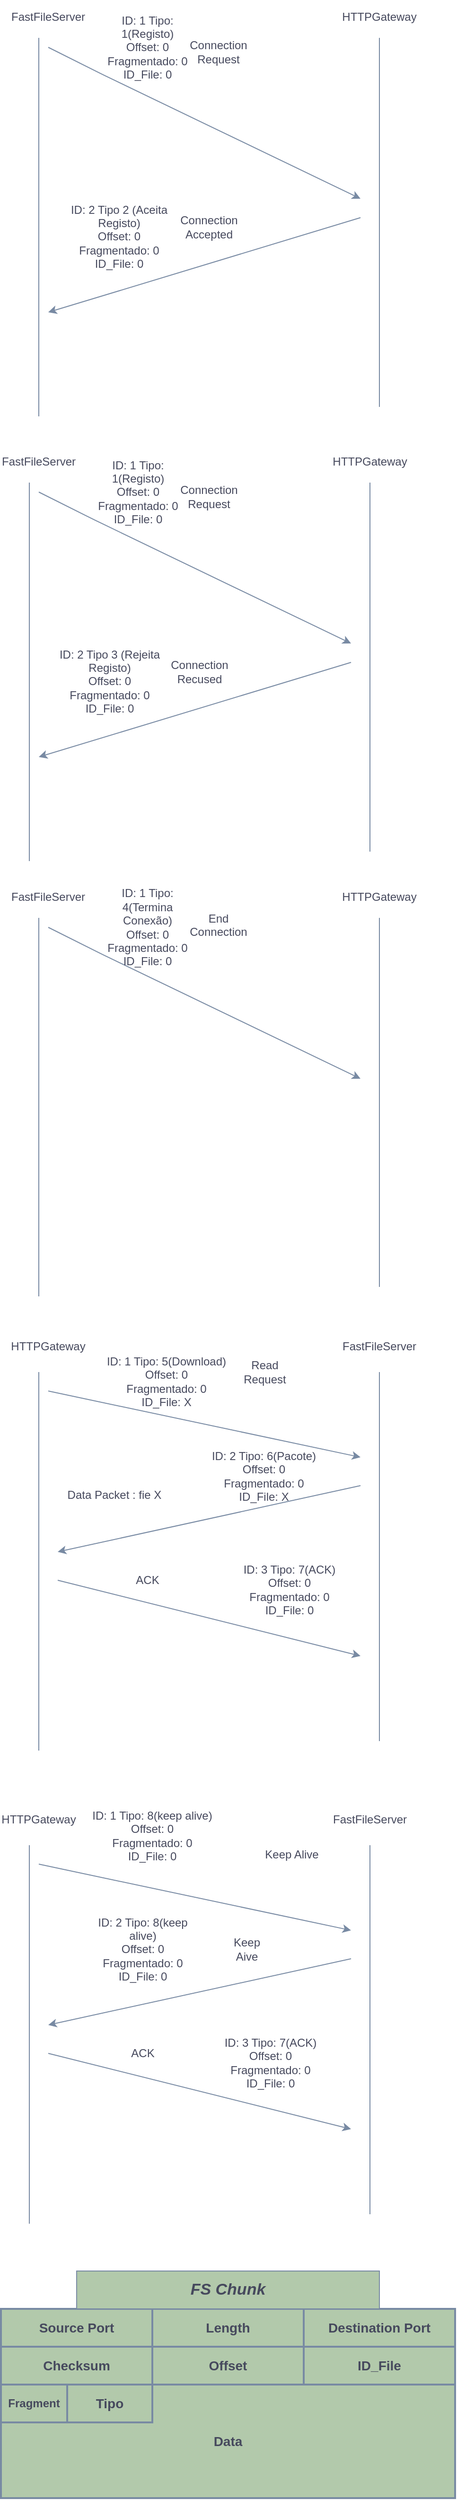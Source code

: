 <mxfile version="14.5.6" type="device"><diagram id="xNhcdHPjkdFTGqf3RA-d" name="Page-1"><mxGraphModel dx="801" dy="487" grid="1" gridSize="10" guides="1" tooltips="1" connect="1" arrows="1" fold="1" page="1" pageScale="1" pageWidth="827" pageHeight="1169" math="0" shadow="0"><root><mxCell id="0"/><mxCell id="1" parent="0"/><mxCell id="zKrO9vmwWhK4j3HZk-ZN-1" value="" style="endArrow=none;html=1;strokeColor=#788AA3;fontColor=#46495D;" parent="1" edge="1"><mxGeometry width="50" height="50" relative="1" as="geometry"><mxPoint x="200" y="440" as="sourcePoint"/><mxPoint x="200" y="40" as="targetPoint"/></mxGeometry></mxCell><mxCell id="zKrO9vmwWhK4j3HZk-ZN-2" value="" style="endArrow=none;html=1;strokeColor=#788AA3;fontColor=#46495D;" parent="1" edge="1"><mxGeometry width="50" height="50" relative="1" as="geometry"><mxPoint x="560" y="430" as="sourcePoint"/><mxPoint x="560" y="40" as="targetPoint"/></mxGeometry></mxCell><mxCell id="zKrO9vmwWhK4j3HZk-ZN-3" value="&lt;div&gt;FastFileServer&lt;/div&gt;&lt;div&gt;&lt;br&gt;&lt;/div&gt;" style="text;html=1;strokeColor=none;fillColor=none;align=center;verticalAlign=middle;whiteSpace=wrap;rounded=0;fontColor=#46495D;" parent="1" vertex="1"><mxGeometry x="170" width="80" height="50" as="geometry"/></mxCell><mxCell id="zKrO9vmwWhK4j3HZk-ZN-4" value="&lt;div&gt;HTTPGateway&lt;/div&gt;&lt;div&gt;&lt;br&gt;&lt;/div&gt;" style="text;html=1;strokeColor=none;fillColor=none;align=center;verticalAlign=middle;whiteSpace=wrap;rounded=0;fontColor=#46495D;" parent="1" vertex="1"><mxGeometry x="540" y="15" width="40" height="20" as="geometry"/></mxCell><mxCell id="zKrO9vmwWhK4j3HZk-ZN-5" value="" style="endArrow=classic;html=1;exitX=0.5;exitY=1;exitDx=0;exitDy=0;strokeColor=#788AA3;fontColor=#46495D;" parent="1" source="zKrO9vmwWhK4j3HZk-ZN-3" edge="1"><mxGeometry width="50" height="50" relative="1" as="geometry"><mxPoint x="240" y="110" as="sourcePoint"/><mxPoint x="540" y="210" as="targetPoint"/><Array as="points"><mxPoint x="270" y="80"/></Array></mxGeometry></mxCell><mxCell id="zKrO9vmwWhK4j3HZk-ZN-6" value="&lt;div&gt;ID: 1 Tipo: 1(Registo)&lt;/div&gt;&lt;div&gt;Offset: 0&lt;/div&gt;&lt;div&gt;Fragmentado: 0&lt;/div&gt;&lt;div&gt;ID_File: 0&lt;/div&gt;" style="text;html=1;strokeColor=none;fillColor=none;align=center;verticalAlign=middle;whiteSpace=wrap;rounded=0;fontColor=#46495D;" parent="1" vertex="1"><mxGeometry x="260" y="35" width="110" height="30" as="geometry"/></mxCell><mxCell id="zKrO9vmwWhK4j3HZk-ZN-7" value="Connection Request" style="text;html=1;strokeColor=none;fillColor=none;align=center;verticalAlign=middle;whiteSpace=wrap;rounded=0;fontColor=#46495D;" parent="1" vertex="1"><mxGeometry x="370" y="45" width="40" height="20" as="geometry"/></mxCell><mxCell id="zKrO9vmwWhK4j3HZk-ZN-8" value="" style="endArrow=classic;html=1;strokeColor=#788AA3;fontColor=#46495D;" parent="1" edge="1"><mxGeometry width="50" height="50" relative="1" as="geometry"><mxPoint x="540" y="230" as="sourcePoint"/><mxPoint x="210" y="330" as="targetPoint"/></mxGeometry></mxCell><mxCell id="zKrO9vmwWhK4j3HZk-ZN-9" value="&lt;div&gt;ID: 2 Tipo 2 (Aceita Registo)&lt;/div&gt;&lt;div&gt;Offset: 0&lt;/div&gt;&lt;div&gt;Fragmentado: 0&lt;/div&gt;&lt;div&gt;ID_File: 0&lt;/div&gt;" style="text;html=1;strokeColor=none;fillColor=none;align=center;verticalAlign=middle;whiteSpace=wrap;rounded=0;fontColor=#46495D;" parent="1" vertex="1"><mxGeometry x="230" y="240" width="110" height="20" as="geometry"/></mxCell><mxCell id="zKrO9vmwWhK4j3HZk-ZN-10" value="&lt;div&gt;Connection&lt;/div&gt;&lt;div&gt;Accepted&lt;br&gt;&lt;/div&gt;" style="text;html=1;strokeColor=none;fillColor=none;align=center;verticalAlign=middle;whiteSpace=wrap;rounded=0;fontColor=#46495D;" parent="1" vertex="1"><mxGeometry x="360" y="230" width="40" height="20" as="geometry"/></mxCell><mxCell id="zKrO9vmwWhK4j3HZk-ZN-26" value="" style="endArrow=none;html=1;strokeColor=#788AA3;fontColor=#46495D;" parent="1" edge="1"><mxGeometry width="50" height="50" relative="1" as="geometry"><mxPoint x="190" y="910" as="sourcePoint"/><mxPoint x="190" y="510" as="targetPoint"/></mxGeometry></mxCell><mxCell id="zKrO9vmwWhK4j3HZk-ZN-27" value="" style="endArrow=none;html=1;strokeColor=#788AA3;fontColor=#46495D;" parent="1" edge="1"><mxGeometry width="50" height="50" relative="1" as="geometry"><mxPoint x="550" y="900" as="sourcePoint"/><mxPoint x="550" y="510" as="targetPoint"/></mxGeometry></mxCell><mxCell id="zKrO9vmwWhK4j3HZk-ZN-28" value="&lt;div&gt;FastFileServer&lt;/div&gt;&lt;div&gt;&lt;br&gt;&lt;/div&gt;" style="text;html=1;strokeColor=none;fillColor=none;align=center;verticalAlign=middle;whiteSpace=wrap;rounded=0;fontColor=#46495D;" parent="1" vertex="1"><mxGeometry x="160" y="470" width="80" height="50" as="geometry"/></mxCell><mxCell id="zKrO9vmwWhK4j3HZk-ZN-29" value="&lt;div&gt;HTTPGateway&lt;/div&gt;&lt;div&gt;&lt;br&gt;&lt;/div&gt;" style="text;html=1;strokeColor=none;fillColor=none;align=center;verticalAlign=middle;whiteSpace=wrap;rounded=0;fontColor=#46495D;" parent="1" vertex="1"><mxGeometry x="530" y="485" width="40" height="20" as="geometry"/></mxCell><mxCell id="zKrO9vmwWhK4j3HZk-ZN-30" value="" style="endArrow=classic;html=1;exitX=0.5;exitY=1;exitDx=0;exitDy=0;strokeColor=#788AA3;fontColor=#46495D;" parent="1" source="zKrO9vmwWhK4j3HZk-ZN-28" edge="1"><mxGeometry width="50" height="50" relative="1" as="geometry"><mxPoint x="230" y="580" as="sourcePoint"/><mxPoint x="530" y="680" as="targetPoint"/><Array as="points"><mxPoint x="260" y="550"/></Array></mxGeometry></mxCell><mxCell id="zKrO9vmwWhK4j3HZk-ZN-31" value="&lt;div&gt;ID: 1 Tipo: 1(Registo)&lt;/div&gt;&lt;div&gt;Offset: 0&lt;/div&gt;&lt;div&gt;Fragmentado: 0&lt;/div&gt;&lt;div&gt;ID_File: 0&lt;/div&gt;" style="text;html=1;strokeColor=none;fillColor=none;align=center;verticalAlign=middle;whiteSpace=wrap;rounded=0;fontColor=#46495D;" parent="1" vertex="1"><mxGeometry x="250" y="505" width="110" height="30" as="geometry"/></mxCell><mxCell id="zKrO9vmwWhK4j3HZk-ZN-32" value="Connection Request" style="text;html=1;strokeColor=none;fillColor=none;align=center;verticalAlign=middle;whiteSpace=wrap;rounded=0;fontColor=#46495D;" parent="1" vertex="1"><mxGeometry x="360" y="515" width="40" height="20" as="geometry"/></mxCell><mxCell id="zKrO9vmwWhK4j3HZk-ZN-33" value="" style="endArrow=classic;html=1;strokeColor=#788AA3;fontColor=#46495D;" parent="1" edge="1"><mxGeometry width="50" height="50" relative="1" as="geometry"><mxPoint x="530" y="700" as="sourcePoint"/><mxPoint x="200" y="800" as="targetPoint"/></mxGeometry></mxCell><mxCell id="zKrO9vmwWhK4j3HZk-ZN-34" value="&lt;div&gt;ID: 2 Tipo 3 (Rejeita Registo)&lt;/div&gt;&lt;div&gt;Offset: 0&lt;/div&gt;&lt;div&gt;Fragmentado: 0&lt;/div&gt;&lt;div&gt;ID_File: 0&lt;/div&gt;" style="text;html=1;strokeColor=none;fillColor=none;align=center;verticalAlign=middle;whiteSpace=wrap;rounded=0;fontColor=#46495D;" parent="1" vertex="1"><mxGeometry x="220" y="710" width="110" height="20" as="geometry"/></mxCell><mxCell id="zKrO9vmwWhK4j3HZk-ZN-35" value="&lt;div&gt;Connection&lt;/div&gt;&lt;div&gt;Recused&lt;br&gt;&lt;/div&gt;" style="text;html=1;strokeColor=none;fillColor=none;align=center;verticalAlign=middle;whiteSpace=wrap;rounded=0;fontColor=#46495D;" parent="1" vertex="1"><mxGeometry x="350" y="700" width="40" height="20" as="geometry"/></mxCell><mxCell id="zKrO9vmwWhK4j3HZk-ZN-36" value="" style="endArrow=none;html=1;strokeColor=#788AA3;fontColor=#46495D;" parent="1" edge="1"><mxGeometry width="50" height="50" relative="1" as="geometry"><mxPoint x="200" y="1370" as="sourcePoint"/><mxPoint x="200" y="970" as="targetPoint"/></mxGeometry></mxCell><mxCell id="zKrO9vmwWhK4j3HZk-ZN-37" value="" style="endArrow=none;html=1;strokeColor=#788AA3;fontColor=#46495D;" parent="1" edge="1"><mxGeometry width="50" height="50" relative="1" as="geometry"><mxPoint x="560" y="1360" as="sourcePoint"/><mxPoint x="560" y="970" as="targetPoint"/></mxGeometry></mxCell><mxCell id="zKrO9vmwWhK4j3HZk-ZN-38" value="&lt;div&gt;FastFileServer&lt;/div&gt;&lt;div&gt;&lt;br&gt;&lt;/div&gt;" style="text;html=1;strokeColor=none;fillColor=none;align=center;verticalAlign=middle;whiteSpace=wrap;rounded=0;fontColor=#46495D;" parent="1" vertex="1"><mxGeometry x="170" y="930" width="80" height="50" as="geometry"/></mxCell><mxCell id="zKrO9vmwWhK4j3HZk-ZN-39" value="&lt;div&gt;HTTPGateway&lt;/div&gt;&lt;div&gt;&lt;br&gt;&lt;/div&gt;" style="text;html=1;strokeColor=none;fillColor=none;align=center;verticalAlign=middle;whiteSpace=wrap;rounded=0;fontColor=#46495D;" parent="1" vertex="1"><mxGeometry x="540" y="945" width="40" height="20" as="geometry"/></mxCell><mxCell id="zKrO9vmwWhK4j3HZk-ZN-40" value="" style="endArrow=classic;html=1;exitX=0.5;exitY=1;exitDx=0;exitDy=0;strokeColor=#788AA3;fontColor=#46495D;" parent="1" source="zKrO9vmwWhK4j3HZk-ZN-38" edge="1"><mxGeometry width="50" height="50" relative="1" as="geometry"><mxPoint x="240" y="1040" as="sourcePoint"/><mxPoint x="540" y="1140" as="targetPoint"/><Array as="points"><mxPoint x="270" y="1010"/></Array></mxGeometry></mxCell><mxCell id="zKrO9vmwWhK4j3HZk-ZN-41" value="&lt;div&gt;ID: 1 Tipo: 4(Termina Conexão)&lt;/div&gt;&lt;div&gt;Offset: 0&lt;/div&gt;&lt;div&gt;Fragmentado: 0&lt;/div&gt;&lt;div&gt;ID_File: 0&lt;br&gt;&lt;/div&gt;" style="text;html=1;strokeColor=none;fillColor=none;align=center;verticalAlign=middle;whiteSpace=wrap;rounded=0;fontColor=#46495D;" parent="1" vertex="1"><mxGeometry x="260" y="965" width="110" height="30" as="geometry"/></mxCell><mxCell id="zKrO9vmwWhK4j3HZk-ZN-42" value="&lt;div&gt;End Connection&lt;/div&gt;&lt;div&gt;&lt;br&gt;&lt;/div&gt;" style="text;html=1;strokeColor=none;fillColor=none;align=center;verticalAlign=middle;whiteSpace=wrap;rounded=0;fontColor=#46495D;" parent="1" vertex="1"><mxGeometry x="370" y="975" width="40" height="20" as="geometry"/></mxCell><mxCell id="zKrO9vmwWhK4j3HZk-ZN-46" value="" style="endArrow=none;html=1;strokeColor=#788AA3;fontColor=#46495D;" parent="1" edge="1"><mxGeometry width="50" height="50" relative="1" as="geometry"><mxPoint x="200" y="1850" as="sourcePoint"/><mxPoint x="200" y="1450" as="targetPoint"/></mxGeometry></mxCell><mxCell id="zKrO9vmwWhK4j3HZk-ZN-47" value="" style="endArrow=none;html=1;strokeColor=#788AA3;fontColor=#46495D;" parent="1" edge="1"><mxGeometry width="50" height="50" relative="1" as="geometry"><mxPoint x="560" y="1840" as="sourcePoint"/><mxPoint x="560" y="1450" as="targetPoint"/></mxGeometry></mxCell><mxCell id="zKrO9vmwWhK4j3HZk-ZN-50" value="" style="endArrow=classic;html=1;exitX=0.5;exitY=1;exitDx=0;exitDy=0;strokeColor=#788AA3;fontColor=#46495D;" parent="1" edge="1"><mxGeometry width="50" height="50" relative="1" as="geometry"><mxPoint x="210" y="1470" as="sourcePoint"/><mxPoint x="540" y="1540" as="targetPoint"/><Array as="points"/></mxGeometry></mxCell><mxCell id="zKrO9vmwWhK4j3HZk-ZN-54" value="&lt;div&gt;HTTPGateway&lt;/div&gt;&lt;div&gt;&lt;br&gt;&lt;/div&gt;" style="text;html=1;strokeColor=none;fillColor=none;align=center;verticalAlign=middle;whiteSpace=wrap;rounded=0;fontColor=#46495D;" parent="1" vertex="1"><mxGeometry x="190" y="1420" width="40" height="20" as="geometry"/></mxCell><mxCell id="zKrO9vmwWhK4j3HZk-ZN-55" value="&lt;div&gt;FastFileServer&lt;/div&gt;&lt;div&gt;&lt;br&gt;&lt;/div&gt;" style="text;html=1;strokeColor=none;fillColor=none;align=center;verticalAlign=middle;whiteSpace=wrap;rounded=0;fontColor=#46495D;" parent="1" vertex="1"><mxGeometry x="540" y="1420" width="40" height="20" as="geometry"/></mxCell><mxCell id="zKrO9vmwWhK4j3HZk-ZN-56" value="Read Request" style="text;html=1;strokeColor=none;fillColor=none;align=center;verticalAlign=middle;whiteSpace=wrap;rounded=0;fontColor=#46495D;" parent="1" vertex="1"><mxGeometry x="414" y="1440" width="50" height="20" as="geometry"/></mxCell><mxCell id="zKrO9vmwWhK4j3HZk-ZN-59" value="&lt;div&gt;ID: 1 Tipo: 5(Download)&lt;/div&gt;&lt;div&gt;Offset: 0&lt;/div&gt;&lt;div&gt;Fragmentado: 0&lt;/div&gt;&lt;div&gt;ID_File: X&lt;br&gt;&lt;/div&gt;" style="text;html=1;strokeColor=none;fillColor=none;align=center;verticalAlign=middle;whiteSpace=wrap;rounded=0;fontColor=#46495D;" parent="1" vertex="1"><mxGeometry x="270" y="1450" width="130" height="20" as="geometry"/></mxCell><mxCell id="zKrO9vmwWhK4j3HZk-ZN-60" value="" style="endArrow=classic;html=1;strokeColor=#788AA3;fontColor=#46495D;" parent="1" edge="1"><mxGeometry width="50" height="50" relative="1" as="geometry"><mxPoint x="540" y="1570" as="sourcePoint"/><mxPoint x="220" y="1640" as="targetPoint"/></mxGeometry></mxCell><mxCell id="zKrO9vmwWhK4j3HZk-ZN-65" value="" style="endArrow=classic;html=1;strokeColor=#788AA3;fontColor=#46495D;" parent="1" edge="1"><mxGeometry width="50" height="50" relative="1" as="geometry"><mxPoint x="220" y="1670" as="sourcePoint"/><mxPoint x="540" y="1750" as="targetPoint"/></mxGeometry></mxCell><mxCell id="zKrO9vmwWhK4j3HZk-ZN-71" value="" style="endArrow=none;html=1;strokeColor=#788AA3;fontColor=#46495D;" parent="1" edge="1"><mxGeometry width="50" height="50" relative="1" as="geometry"><mxPoint x="200" y="1850" as="sourcePoint"/><mxPoint x="200" y="1450" as="targetPoint"/></mxGeometry></mxCell><mxCell id="zKrO9vmwWhK4j3HZk-ZN-72" value="" style="endArrow=none;html=1;strokeColor=#788AA3;fontColor=#46495D;" parent="1" edge="1"><mxGeometry width="50" height="50" relative="1" as="geometry"><mxPoint x="560" y="1840" as="sourcePoint"/><mxPoint x="560" y="1450" as="targetPoint"/></mxGeometry></mxCell><mxCell id="zKrO9vmwWhK4j3HZk-ZN-99" value="" style="endArrow=none;html=1;strokeColor=#788AA3;fontColor=#46495D;" parent="1" edge="1"><mxGeometry width="50" height="50" relative="1" as="geometry"><mxPoint x="200" y="1850" as="sourcePoint"/><mxPoint x="200" y="1450" as="targetPoint"/></mxGeometry></mxCell><mxCell id="zKrO9vmwWhK4j3HZk-ZN-100" value="" style="endArrow=none;html=1;strokeColor=#788AA3;fontColor=#46495D;" parent="1" edge="1"><mxGeometry width="50" height="50" relative="1" as="geometry"><mxPoint x="560" y="1840" as="sourcePoint"/><mxPoint x="560" y="1450" as="targetPoint"/></mxGeometry></mxCell><mxCell id="zKrO9vmwWhK4j3HZk-ZN-112" value="" style="endArrow=none;html=1;strokeColor=#788AA3;fontColor=#46495D;" parent="1" edge="1"><mxGeometry width="50" height="50" relative="1" as="geometry"><mxPoint x="200" y="1850" as="sourcePoint"/><mxPoint x="200" y="1450" as="targetPoint"/></mxGeometry></mxCell><mxCell id="zKrO9vmwWhK4j3HZk-ZN-121" value="&lt;div&gt;ID: 2 Tipo: 6(Pacote)&lt;/div&gt;&lt;div&gt;Offset: 0&lt;/div&gt;&lt;div&gt;Fragmentado: 0&lt;/div&gt;ID_File: X" style="text;html=1;strokeColor=none;fillColor=none;align=center;verticalAlign=middle;whiteSpace=wrap;rounded=0;fontColor=#46495D;" parent="1" vertex="1"><mxGeometry x="380" y="1550" width="116" height="20" as="geometry"/></mxCell><mxCell id="zKrO9vmwWhK4j3HZk-ZN-151" value="" style="endArrow=none;html=1;strokeColor=#788AA3;fontColor=#46495D;" parent="1" edge="1"><mxGeometry width="50" height="50" relative="1" as="geometry"><mxPoint x="200" y="1850" as="sourcePoint"/><mxPoint x="200" y="1450" as="targetPoint"/></mxGeometry></mxCell><mxCell id="zKrO9vmwWhK4j3HZk-ZN-164" value="" style="endArrow=none;html=1;strokeColor=#788AA3;fontColor=#46495D;" parent="1" edge="1"><mxGeometry width="50" height="50" relative="1" as="geometry"><mxPoint x="200" y="1850" as="sourcePoint"/><mxPoint x="200" y="1450" as="targetPoint"/></mxGeometry></mxCell><mxCell id="zKrO9vmwWhK4j3HZk-ZN-172" value="Data Packet : fie X " style="text;html=1;strokeColor=none;fillColor=none;align=center;verticalAlign=middle;whiteSpace=wrap;rounded=0;fontColor=#46495D;" parent="1" vertex="1"><mxGeometry x="225" y="1570" width="110" height="20" as="geometry"/></mxCell><mxCell id="zKrO9vmwWhK4j3HZk-ZN-175" value="&lt;div&gt;ID: 3 Tipo: 7(ACK)&lt;/div&gt;&lt;div&gt;Offset: 0&lt;/div&gt;&lt;div&gt;Fragmentado: 0&lt;/div&gt;ID_File: 0" style="text;html=1;strokeColor=none;fillColor=none;align=center;verticalAlign=middle;whiteSpace=wrap;rounded=0;fontColor=#46495D;" parent="1" vertex="1"><mxGeometry x="400" y="1670" width="130" height="20" as="geometry"/></mxCell><mxCell id="zKrO9vmwWhK4j3HZk-ZN-176" value="ACK" style="text;html=1;strokeColor=none;fillColor=none;align=center;verticalAlign=middle;whiteSpace=wrap;rounded=0;fontColor=#46495D;" parent="1" vertex="1"><mxGeometry x="295" y="1660" width="40" height="20" as="geometry"/></mxCell><mxCell id="zKrO9vmwWhK4j3HZk-ZN-203" value="" style="endArrow=none;html=1;strokeColor=#788AA3;fontColor=#46495D;" parent="1" edge="1"><mxGeometry width="50" height="50" relative="1" as="geometry"><mxPoint x="190" y="2350" as="sourcePoint"/><mxPoint x="190" y="1950" as="targetPoint"/></mxGeometry></mxCell><mxCell id="zKrO9vmwWhK4j3HZk-ZN-204" value="" style="endArrow=none;html=1;strokeColor=#788AA3;fontColor=#46495D;" parent="1" edge="1"><mxGeometry width="50" height="50" relative="1" as="geometry"><mxPoint x="550" y="2340" as="sourcePoint"/><mxPoint x="550" y="1950" as="targetPoint"/></mxGeometry></mxCell><mxCell id="zKrO9vmwWhK4j3HZk-ZN-205" value="" style="endArrow=classic;html=1;exitX=0.5;exitY=1;exitDx=0;exitDy=0;strokeColor=#788AA3;fontColor=#46495D;" parent="1" edge="1"><mxGeometry width="50" height="50" relative="1" as="geometry"><mxPoint x="200" y="1970" as="sourcePoint"/><mxPoint x="530" y="2040" as="targetPoint"/><Array as="points"/></mxGeometry></mxCell><mxCell id="zKrO9vmwWhK4j3HZk-ZN-206" value="&lt;div&gt;HTTPGateway&lt;/div&gt;&lt;div&gt;&lt;br&gt;&lt;/div&gt;" style="text;html=1;strokeColor=none;fillColor=none;align=center;verticalAlign=middle;whiteSpace=wrap;rounded=0;fontColor=#46495D;" parent="1" vertex="1"><mxGeometry x="180" y="1920" width="40" height="20" as="geometry"/></mxCell><mxCell id="zKrO9vmwWhK4j3HZk-ZN-207" value="&lt;div&gt;FastFileServer&lt;/div&gt;&lt;div&gt;&lt;br&gt;&lt;/div&gt;" style="text;html=1;strokeColor=none;fillColor=none;align=center;verticalAlign=middle;whiteSpace=wrap;rounded=0;fontColor=#46495D;" parent="1" vertex="1"><mxGeometry x="530" y="1920" width="40" height="20" as="geometry"/></mxCell><mxCell id="zKrO9vmwWhK4j3HZk-ZN-210" value="" style="endArrow=classic;html=1;strokeColor=#788AA3;fontColor=#46495D;" parent="1" edge="1"><mxGeometry width="50" height="50" relative="1" as="geometry"><mxPoint x="530" y="2070" as="sourcePoint"/><mxPoint x="210" y="2140" as="targetPoint"/></mxGeometry></mxCell><mxCell id="zKrO9vmwWhK4j3HZk-ZN-213" value="" style="endArrow=classic;html=1;strokeColor=#788AA3;fontColor=#46495D;" parent="1" edge="1"><mxGeometry width="50" height="50" relative="1" as="geometry"><mxPoint x="210" y="2170" as="sourcePoint"/><mxPoint x="530" y="2250" as="targetPoint"/></mxGeometry></mxCell><mxCell id="zKrO9vmwWhK4j3HZk-ZN-214" value="&lt;div&gt;ID: 3 Tipo: 7(ACK)&lt;/div&gt;&lt;div&gt;Offset: 0&lt;/div&gt;&lt;div&gt;Fragmentado: 0&lt;/div&gt;ID_File: 0" style="text;html=1;strokeColor=none;fillColor=none;align=center;verticalAlign=middle;whiteSpace=wrap;rounded=0;fontColor=#46495D;" parent="1" vertex="1"><mxGeometry x="380" y="2170" width="130" height="20" as="geometry"/></mxCell><mxCell id="zKrO9vmwWhK4j3HZk-ZN-215" value="ACK" style="text;html=1;strokeColor=none;fillColor=none;align=center;verticalAlign=middle;whiteSpace=wrap;rounded=0;fontColor=#46495D;" parent="1" vertex="1"><mxGeometry x="290" y="2160" width="40" height="20" as="geometry"/></mxCell><mxCell id="zKrO9vmwWhK4j3HZk-ZN-216" value="" style="endArrow=none;html=1;strokeColor=#788AA3;fontColor=#46495D;" parent="1" edge="1"><mxGeometry width="50" height="50" relative="1" as="geometry"><mxPoint x="190" y="2350" as="sourcePoint"/><mxPoint x="190" y="1950" as="targetPoint"/></mxGeometry></mxCell><mxCell id="zKrO9vmwWhK4j3HZk-ZN-217" value="" style="endArrow=none;html=1;strokeColor=#788AA3;fontColor=#46495D;" parent="1" edge="1"><mxGeometry width="50" height="50" relative="1" as="geometry"><mxPoint x="550" y="2340" as="sourcePoint"/><mxPoint x="550" y="1950" as="targetPoint"/></mxGeometry></mxCell><mxCell id="zKrO9vmwWhK4j3HZk-ZN-229" value="" style="endArrow=none;html=1;strokeColor=#788AA3;fontColor=#46495D;" parent="1" edge="1"><mxGeometry width="50" height="50" relative="1" as="geometry"><mxPoint x="190" y="2350" as="sourcePoint"/><mxPoint x="190" y="1950" as="targetPoint"/></mxGeometry></mxCell><mxCell id="zKrO9vmwWhK4j3HZk-ZN-230" value="" style="endArrow=none;html=1;strokeColor=#788AA3;fontColor=#46495D;" parent="1" edge="1"><mxGeometry width="50" height="50" relative="1" as="geometry"><mxPoint x="550" y="2340" as="sourcePoint"/><mxPoint x="550" y="1950" as="targetPoint"/></mxGeometry></mxCell><mxCell id="zKrO9vmwWhK4j3HZk-ZN-242" value="" style="endArrow=none;html=1;strokeColor=#788AA3;fontColor=#46495D;" parent="1" edge="1"><mxGeometry width="50" height="50" relative="1" as="geometry"><mxPoint x="190" y="2350" as="sourcePoint"/><mxPoint x="190" y="1950" as="targetPoint"/></mxGeometry></mxCell><mxCell id="zKrO9vmwWhK4j3HZk-ZN-243" value="" style="endArrow=none;html=1;strokeColor=#788AA3;fontColor=#46495D;" parent="1" edge="1"><mxGeometry width="50" height="50" relative="1" as="geometry"><mxPoint x="550" y="2340" as="sourcePoint"/><mxPoint x="550" y="1950" as="targetPoint"/></mxGeometry></mxCell><mxCell id="zKrO9vmwWhK4j3HZk-ZN-248" value="&lt;div&gt;ID: 1 Tipo: 8(keep alive)&lt;/div&gt;&lt;div&gt;Offset: 0&lt;/div&gt;&lt;div&gt;Fragmentado: 0&lt;/div&gt;&lt;div&gt;ID_File: 0&lt;br&gt;&lt;/div&gt;" style="text;html=1;strokeColor=none;fillColor=none;align=center;verticalAlign=middle;whiteSpace=wrap;rounded=0;fontColor=#46495D;" parent="1" vertex="1"><mxGeometry x="255" y="1930" width="130" height="20" as="geometry"/></mxCell><mxCell id="zKrO9vmwWhK4j3HZk-ZN-255" value="Keep Alive" style="text;html=1;strokeColor=none;fillColor=none;align=center;verticalAlign=middle;whiteSpace=wrap;rounded=0;fontColor=#46495D;" parent="1" vertex="1"><mxGeometry x="435" y="1950" width="65" height="20" as="geometry"/></mxCell><mxCell id="zKrO9vmwWhK4j3HZk-ZN-256" value="&lt;div&gt;ID: 2 Tipo: 8(keep alive)&lt;/div&gt;&lt;div&gt;Offset: 0&lt;/div&gt;&lt;div&gt;Fragmentado: 0&lt;/div&gt;&lt;div&gt;ID_File: 0&lt;br&gt;&lt;/div&gt;" style="text;html=1;strokeColor=none;fillColor=none;align=center;verticalAlign=middle;whiteSpace=wrap;rounded=0;fontColor=#46495D;" parent="1" vertex="1"><mxGeometry x="250" y="2050" width="120" height="20" as="geometry"/></mxCell><mxCell id="zKrO9vmwWhK4j3HZk-ZN-257" value="Keep Aive" style="text;html=1;strokeColor=none;fillColor=none;align=center;verticalAlign=middle;whiteSpace=wrap;rounded=0;fontColor=#46495D;" parent="1" vertex="1"><mxGeometry x="400" y="2050" width="40" height="20" as="geometry"/></mxCell><mxCell id="NgjArUBk3HLn7Qjcr9y6-5" value="&lt;font style=&quot;font-size: 14px&quot;&gt;&lt;b&gt;Source Port&lt;/b&gt;&lt;/font&gt;" style="rounded=0;whiteSpace=wrap;html=1;strokeWidth=2;fillColor=#B2C9AB;strokeColor=#788AA3;fontColor=#46495D;" vertex="1" parent="1"><mxGeometry x="160" y="2440" width="160" height="40" as="geometry"/></mxCell><mxCell id="NgjArUBk3HLn7Qjcr9y6-6" value="&lt;font style=&quot;font-size: 14px&quot;&gt;&lt;b&gt;Length&lt;/b&gt;&lt;/font&gt;" style="rounded=0;whiteSpace=wrap;html=1;strokeWidth=2;fillColor=#B2C9AB;strokeColor=#788AA3;fontColor=#46495D;" vertex="1" parent="1"><mxGeometry x="320" y="2440" width="160" height="40" as="geometry"/></mxCell><mxCell id="NgjArUBk3HLn7Qjcr9y6-7" value="&lt;font style=&quot;font-size: 14px&quot;&gt;&lt;b&gt;Destination Port&lt;/b&gt;&lt;/font&gt;" style="rounded=0;whiteSpace=wrap;html=1;strokeWidth=2;fillColor=#B2C9AB;strokeColor=#788AA3;fontColor=#46495D;" vertex="1" parent="1"><mxGeometry x="480" y="2440" width="160" height="40" as="geometry"/></mxCell><mxCell id="NgjArUBk3HLn7Qjcr9y6-8" value="&lt;font style=&quot;font-size: 14px&quot;&gt;&lt;b&gt;Checksum&lt;/b&gt;&lt;/font&gt;" style="rounded=0;whiteSpace=wrap;html=1;strokeWidth=2;fillColor=#B2C9AB;strokeColor=#788AA3;fontColor=#46495D;" vertex="1" parent="1"><mxGeometry x="160" y="2480" width="160" height="40" as="geometry"/></mxCell><mxCell id="NgjArUBk3HLn7Qjcr9y6-9" value="&lt;font style=&quot;font-size: 14px&quot;&gt;&lt;b&gt;Offset&lt;/b&gt;&lt;/font&gt;" style="rounded=0;whiteSpace=wrap;html=1;strokeWidth=2;fillColor=#B2C9AB;strokeColor=#788AA3;fontColor=#46495D;" vertex="1" parent="1"><mxGeometry x="320" y="2480" width="160" height="40" as="geometry"/></mxCell><mxCell id="NgjArUBk3HLn7Qjcr9y6-11" value="&lt;font style=&quot;font-size: 14px&quot;&gt;&lt;b&gt;ID_File&lt;/b&gt;&lt;/font&gt;" style="rounded=0;whiteSpace=wrap;html=1;strokeWidth=2;fillColor=#B2C9AB;strokeColor=#788AA3;fontColor=#46495D;" vertex="1" parent="1"><mxGeometry x="480" y="2480" width="160" height="40" as="geometry"/></mxCell><mxCell id="NgjArUBk3HLn7Qjcr9y6-13" value="&lt;font style=&quot;font-size: 14px&quot;&gt;&lt;b&gt;Data&lt;/b&gt;&lt;/font&gt;" style="rounded=0;whiteSpace=wrap;html=1;strokeWidth=2;fillColor=#B2C9AB;strokeColor=#788AA3;fontColor=#46495D;" vertex="1" parent="1"><mxGeometry x="160" y="2520" width="480" height="120" as="geometry"/></mxCell><mxCell id="NgjArUBk3HLn7Qjcr9y6-15" value="&lt;font style=&quot;font-size: 12px&quot;&gt;&lt;b&gt;Fragment&lt;/b&gt;&lt;/font&gt;" style="rounded=0;whiteSpace=wrap;html=1;strokeWidth=2;fillColor=#B2C9AB;strokeColor=#788AA3;fontColor=#46495D;" vertex="1" parent="1"><mxGeometry x="160" y="2520" width="70" height="40" as="geometry"/></mxCell><mxCell id="NgjArUBk3HLn7Qjcr9y6-16" value="&lt;font style=&quot;font-size: 14px&quot;&gt;&lt;b&gt;Tipo&lt;/b&gt;&lt;/font&gt;" style="rounded=0;whiteSpace=wrap;html=1;strokeWidth=2;fillColor=#B2C9AB;strokeColor=#788AA3;fontColor=#46495D;" vertex="1" parent="1"><mxGeometry x="230" y="2520" width="90" height="40" as="geometry"/></mxCell><mxCell id="NgjArUBk3HLn7Qjcr9y6-17" value="&lt;font style=&quot;font-size: 17px&quot;&gt;&lt;i&gt;&lt;b&gt;FS Chunk&lt;/b&gt;&lt;/i&gt;&lt;/font&gt;" style="rounded=0;whiteSpace=wrap;html=1;sketch=0;strokeColor=#788AA3;fillColor=#B2C9AB;fontColor=#46495D;" vertex="1" parent="1"><mxGeometry x="240" y="2400" width="320" height="40" as="geometry"/></mxCell></root></mxGraphModel></diagram></mxfile>